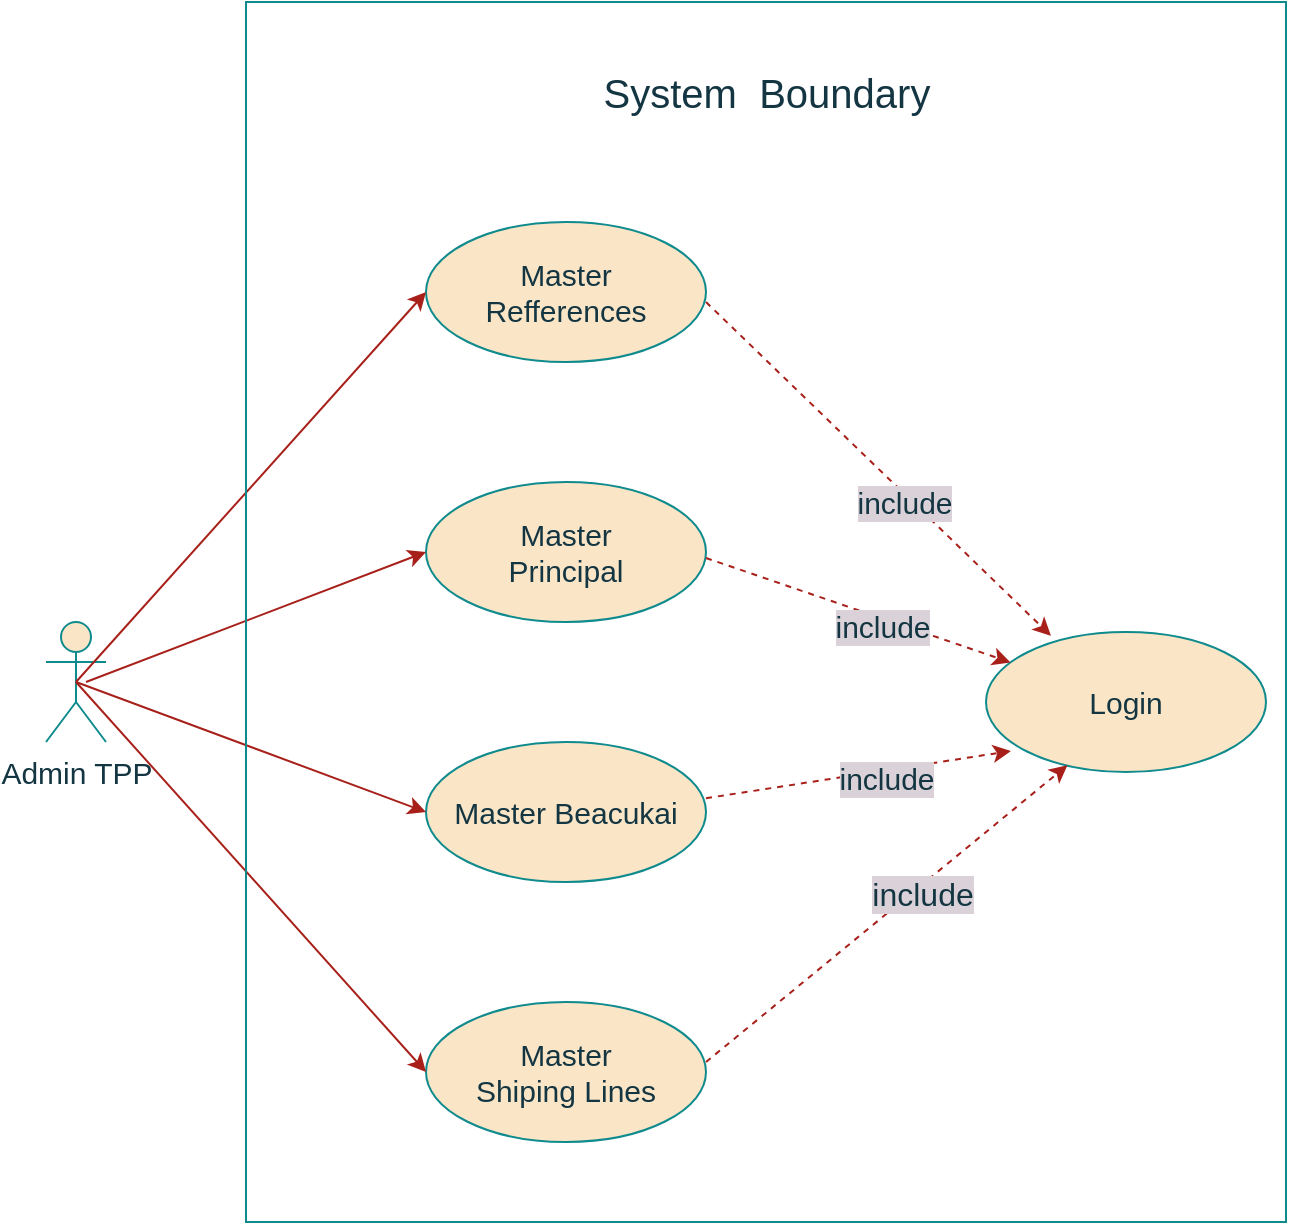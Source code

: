 <mxfile version="13.8.6" type="github" pages="2">
  <diagram id="iBCdUziiuXJ5Pv-wzdKt" name="USE CASE Admin TPP Master">
    <mxGraphModel dx="1483" dy="781" grid="1" gridSize="10" guides="1" tooltips="1" connect="1" arrows="1" fold="1" page="1" pageScale="1" pageWidth="850" pageHeight="1100" background="none" math="0" shadow="0">
      <root>
        <mxCell id="0" />
        <mxCell id="1" parent="0" />
        <mxCell id="4AU3qeAFscPOURH3v-Yv-2" value="&lt;font style=&quot;font-size: 15px&quot;&gt;Admin TPP&lt;/font&gt;" style="shape=umlActor;verticalLabelPosition=bottom;verticalAlign=top;html=1;fillColor=#FAE5C7;strokeColor=#0F8B8D;fontColor=#143642;" vertex="1" parent="1">
          <mxGeometry x="100" y="410" width="30" height="60" as="geometry" />
        </mxCell>
        <mxCell id="4AU3qeAFscPOURH3v-Yv-4" value="&lt;div style=&quot;font-size: 15px&quot;&gt;&lt;font style=&quot;font-size: 15px&quot;&gt;Master&lt;/font&gt;&lt;/div&gt;&lt;div style=&quot;font-size: 15px&quot;&gt;&lt;font style=&quot;font-size: 15px&quot;&gt;Shiping Lines&lt;br&gt;&lt;/font&gt;&lt;/div&gt;" style="ellipse;whiteSpace=wrap;html=1;fillColor=#FAE5C7;strokeColor=#0F8B8D;fontColor=#143642;" vertex="1" parent="1">
          <mxGeometry x="290" y="600" width="140" height="70" as="geometry" />
        </mxCell>
        <mxCell id="4AU3qeAFscPOURH3v-Yv-5" value="&lt;div&gt;&lt;font style=&quot;font-size: 15px&quot;&gt;Master &lt;br&gt;&lt;/font&gt;&lt;/div&gt;&lt;div&gt;&lt;font style=&quot;font-size: 15px&quot;&gt;Principal&lt;/font&gt;&lt;/div&gt;" style="ellipse;whiteSpace=wrap;html=1;fillColor=#FAE5C7;strokeColor=#0F8B8D;fontColor=#143642;" vertex="1" parent="1">
          <mxGeometry x="290" y="340" width="140" height="70" as="geometry" />
        </mxCell>
        <mxCell id="4AU3qeAFscPOURH3v-Yv-6" value="&lt;font style=&quot;font-size: 15px&quot;&gt;Login&lt;/font&gt;" style="ellipse;whiteSpace=wrap;html=1;fillColor=#FAE5C7;strokeColor=#0F8B8D;fontColor=#143642;" vertex="1" parent="1">
          <mxGeometry x="570" y="415" width="140" height="70" as="geometry" />
        </mxCell>
        <mxCell id="4AU3qeAFscPOURH3v-Yv-9" value="&lt;div style=&quot;font-size: 15px&quot;&gt;&lt;font style=&quot;font-size: 15px&quot;&gt;Master&lt;/font&gt;&lt;/div&gt;&lt;div style=&quot;font-size: 15px&quot;&gt;&lt;font style=&quot;font-size: 15px&quot;&gt;Refferences&lt;br&gt;&lt;/font&gt;&lt;/div&gt;" style="ellipse;whiteSpace=wrap;html=1;fillColor=#FAE5C7;strokeColor=#0F8B8D;fontColor=#143642;" vertex="1" parent="1">
          <mxGeometry x="290" y="210" width="140" height="70" as="geometry" />
        </mxCell>
        <mxCell id="4AU3qeAFscPOURH3v-Yv-10" value="&lt;font style=&quot;font-size: 15px&quot;&gt;Master Beacukai&lt;/font&gt;" style="ellipse;whiteSpace=wrap;html=1;fillColor=#FAE5C7;strokeColor=#0F8B8D;fontColor=#143642;" vertex="1" parent="1">
          <mxGeometry x="290" y="470" width="140" height="70" as="geometry" />
        </mxCell>
        <mxCell id="4AU3qeAFscPOURH3v-Yv-18" value="" style="endArrow=classic;html=1;entryX=0;entryY=0.5;entryDx=0;entryDy=0;strokeColor=#A8201A;fontColor=#143642;labelBackgroundColor=#DAD2D8;" edge="1" parent="1" target="4AU3qeAFscPOURH3v-Yv-5">
          <mxGeometry width="50" height="50" relative="1" as="geometry">
            <mxPoint x="120" y="440" as="sourcePoint" />
            <mxPoint x="230" y="370" as="targetPoint" />
          </mxGeometry>
        </mxCell>
        <mxCell id="4AU3qeAFscPOURH3v-Yv-19" value="" style="endArrow=classic;html=1;entryX=0;entryY=0.5;entryDx=0;entryDy=0;exitX=0.5;exitY=0.5;exitDx=0;exitDy=0;exitPerimeter=0;strokeColor=#A8201A;fontColor=#143642;labelBackgroundColor=#DAD2D8;" edge="1" parent="1" source="4AU3qeAFscPOURH3v-Yv-2" target="4AU3qeAFscPOURH3v-Yv-9">
          <mxGeometry width="50" height="50" relative="1" as="geometry">
            <mxPoint x="170" y="400.0" as="sourcePoint" />
            <mxPoint x="220" y="350.0" as="targetPoint" />
          </mxGeometry>
        </mxCell>
        <mxCell id="4AU3qeAFscPOURH3v-Yv-20" value="" style="endArrow=classic;html=1;entryX=0;entryY=0.5;entryDx=0;entryDy=0;exitX=0.5;exitY=0.5;exitDx=0;exitDy=0;exitPerimeter=0;strokeColor=#A8201A;fontColor=#143642;labelBackgroundColor=#DAD2D8;" edge="1" parent="1" source="4AU3qeAFscPOURH3v-Yv-2" target="4AU3qeAFscPOURH3v-Yv-10">
          <mxGeometry width="50" height="50" relative="1" as="geometry">
            <mxPoint x="180" y="450.0" as="sourcePoint" />
            <mxPoint x="230" y="400.0" as="targetPoint" />
          </mxGeometry>
        </mxCell>
        <mxCell id="4AU3qeAFscPOURH3v-Yv-21" value="" style="endArrow=classic;html=1;entryX=0;entryY=0.5;entryDx=0;entryDy=0;exitX=0.5;exitY=0.5;exitDx=0;exitDy=0;exitPerimeter=0;strokeColor=#A8201A;fontColor=#143642;labelBackgroundColor=#DAD2D8;" edge="1" parent="1" source="4AU3qeAFscPOURH3v-Yv-2" target="4AU3qeAFscPOURH3v-Yv-4">
          <mxGeometry width="50" height="50" relative="1" as="geometry">
            <mxPoint x="180" y="460.0" as="sourcePoint" />
            <mxPoint x="230" y="410.0" as="targetPoint" />
          </mxGeometry>
        </mxCell>
        <mxCell id="4AU3qeAFscPOURH3v-Yv-22" value="" style="endArrow=classic;html=1;rounded=1;dashed=1;entryX=0.232;entryY=0.027;entryDx=0;entryDy=0;entryPerimeter=0;strokeColor=#A8201A;fontColor=#143642;labelBackgroundColor=#DAD2D8;" edge="1" parent="1" target="4AU3qeAFscPOURH3v-Yv-6">
          <mxGeometry width="50" height="50" relative="1" as="geometry">
            <mxPoint x="430" y="250.0" as="sourcePoint" />
            <mxPoint x="480" y="200.0" as="targetPoint" />
          </mxGeometry>
        </mxCell>
        <mxCell id="4AU3qeAFscPOURH3v-Yv-39" value="&lt;font style=&quot;font-size: 15px&quot;&gt;include&lt;/font&gt;" style="edgeLabel;html=1;align=center;verticalAlign=middle;resizable=0;points=[];fontColor=#143642;labelBackgroundColor=#DAD2D8;" vertex="1" connectable="0" parent="4AU3qeAFscPOURH3v-Yv-22">
          <mxGeometry x="0.166" y="-3" relative="1" as="geometry">
            <mxPoint as="offset" />
          </mxGeometry>
        </mxCell>
        <mxCell id="4AU3qeAFscPOURH3v-Yv-40" value="" style="endArrow=classic;html=1;rounded=1;dashed=1;strokeColor=#A8201A;fontColor=#143642;labelBackgroundColor=#DAD2D8;" edge="1" parent="1" target="4AU3qeAFscPOURH3v-Yv-6">
          <mxGeometry width="50" height="50" relative="1" as="geometry">
            <mxPoint x="430" y="378.0" as="sourcePoint" />
            <mxPoint x="622.48" y="549.89" as="targetPoint" />
          </mxGeometry>
        </mxCell>
        <mxCell id="4AU3qeAFscPOURH3v-Yv-41" value="&lt;font style=&quot;font-size: 15px&quot;&gt;include&lt;/font&gt;" style="edgeLabel;html=1;align=center;verticalAlign=middle;resizable=0;points=[];fontColor=#143642;labelBackgroundColor=#DAD2D8;" vertex="1" connectable="0" parent="4AU3qeAFscPOURH3v-Yv-40">
          <mxGeometry x="0.166" y="-3" relative="1" as="geometry">
            <mxPoint as="offset" />
          </mxGeometry>
        </mxCell>
        <mxCell id="4AU3qeAFscPOURH3v-Yv-42" value="" style="endArrow=classic;html=1;rounded=1;dashed=1;entryX=0.089;entryY=0.85;entryDx=0;entryDy=0;entryPerimeter=0;strokeColor=#A8201A;fontColor=#143642;labelBackgroundColor=#DAD2D8;" edge="1" parent="1" target="4AU3qeAFscPOURH3v-Yv-6">
          <mxGeometry width="50" height="50" relative="1" as="geometry">
            <mxPoint x="430" y="498.11" as="sourcePoint" />
            <mxPoint x="622.48" y="670.0" as="targetPoint" />
          </mxGeometry>
        </mxCell>
        <mxCell id="4AU3qeAFscPOURH3v-Yv-43" value="&lt;font style=&quot;font-size: 15px&quot;&gt;include&lt;/font&gt;" style="edgeLabel;html=1;align=center;verticalAlign=middle;resizable=0;points=[];fontColor=#143642;labelBackgroundColor=#DAD2D8;" vertex="1" connectable="0" parent="4AU3qeAFscPOURH3v-Yv-42">
          <mxGeometry x="0.166" y="-3" relative="1" as="geometry">
            <mxPoint as="offset" />
          </mxGeometry>
        </mxCell>
        <mxCell id="4AU3qeAFscPOURH3v-Yv-44" value="" style="endArrow=classic;html=1;rounded=1;dashed=1;entryX=0.291;entryY=0.951;entryDx=0;entryDy=0;entryPerimeter=0;strokeColor=#A8201A;fontColor=#143642;labelBackgroundColor=#DAD2D8;" edge="1" parent="1" target="4AU3qeAFscPOURH3v-Yv-6">
          <mxGeometry width="50" height="50" relative="1" as="geometry">
            <mxPoint x="430" y="630.0" as="sourcePoint" />
            <mxPoint x="622.48" y="801.89" as="targetPoint" />
          </mxGeometry>
        </mxCell>
        <mxCell id="4AU3qeAFscPOURH3v-Yv-45" value="&lt;font style=&quot;font-size: 16px&quot;&gt;include&lt;/font&gt;" style="edgeLabel;html=1;align=center;verticalAlign=middle;resizable=0;points=[];fontColor=#143642;labelBackgroundColor=#DAD2D8;" vertex="1" connectable="0" parent="4AU3qeAFscPOURH3v-Yv-44">
          <mxGeometry x="0.166" y="-3" relative="1" as="geometry">
            <mxPoint as="offset" />
          </mxGeometry>
        </mxCell>
        <mxCell id="4AU3qeAFscPOURH3v-Yv-50" value="" style="rounded=0;whiteSpace=wrap;html=1;fillColor=none;strokeColor=#0F8B8D;fontColor=#143642;" vertex="1" parent="1">
          <mxGeometry x="200" y="100" width="520" height="610" as="geometry" />
        </mxCell>
        <mxCell id="4AU3qeAFscPOURH3v-Yv-51" value="&lt;font style=&quot;font-size: 20px&quot;&gt;System&amp;nbsp; Boundary&lt;/font&gt;" style="text;html=1;strokeColor=none;fillColor=none;align=center;verticalAlign=middle;whiteSpace=wrap;rounded=0;fontColor=#143642;" vertex="1" parent="1">
          <mxGeometry x="352.5" y="130" width="215" height="30" as="geometry" />
        </mxCell>
      </root>
    </mxGraphModel>
  </diagram>
  <diagram id="MDAXRPNatICAFPBx46t_" name="USE CASE Admin TPP Transaksi">
    <mxGraphModel dx="1221" dy="644" grid="1" gridSize="10" guides="1" tooltips="1" connect="1" arrows="1" fold="1" page="1" pageScale="1" pageWidth="850" pageHeight="1100" math="0" shadow="0">
      <root>
        <mxCell id="owQOWlWPSc7bJjTecpdj-0" />
        <mxCell id="owQOWlWPSc7bJjTecpdj-1" parent="owQOWlWPSc7bJjTecpdj-0" />
        <mxCell id="99arrEEwcmrxM-k5nect-0" value="&lt;font style=&quot;font-size: 15px&quot;&gt;Admin TPP&lt;/font&gt;" style="shape=umlActor;verticalLabelPosition=bottom;verticalAlign=top;html=1;fillColor=#FAE5C7;strokeColor=#0F8B8D;fontColor=#143642;" vertex="1" parent="owQOWlWPSc7bJjTecpdj-1">
          <mxGeometry x="100" y="410" width="30" height="60" as="geometry" />
        </mxCell>
        <mxCell id="99arrEEwcmrxM-k5nect-1" value="&lt;div style=&quot;font-size: 15px&quot;&gt;&lt;font style=&quot;font-size: 15px&quot;&gt;Transaksi&lt;/font&gt;&lt;/div&gt;&lt;div style=&quot;font-size: 15px&quot;&gt;&lt;font style=&quot;font-size: 15px&quot;&gt;Kontainer Pemindahan&lt;br&gt;&lt;/font&gt;&lt;/div&gt;" style="ellipse;whiteSpace=wrap;html=1;fillColor=#FAE5C7;strokeColor=#0F8B8D;fontColor=#143642;" vertex="1" parent="owQOWlWPSc7bJjTecpdj-1">
          <mxGeometry x="290" y="600" width="140" height="70" as="geometry" />
        </mxCell>
        <mxCell id="99arrEEwcmrxM-k5nect-2" value="&lt;div&gt;&lt;font style=&quot;font-size: 15px&quot;&gt;Transaksi&lt;/font&gt;&lt;/div&gt;&lt;div&gt;&lt;font style=&quot;font-size: 15px&quot;&gt;Nomor DO&lt;br&gt;&lt;/font&gt;&lt;/div&gt;" style="ellipse;whiteSpace=wrap;html=1;fillColor=#FAE5C7;strokeColor=#0F8B8D;fontColor=#143642;" vertex="1" parent="owQOWlWPSc7bJjTecpdj-1">
          <mxGeometry x="290" y="340" width="140" height="70" as="geometry" />
        </mxCell>
        <mxCell id="99arrEEwcmrxM-k5nect-3" value="&lt;font style=&quot;font-size: 15px&quot;&gt;Login&lt;/font&gt;" style="ellipse;whiteSpace=wrap;html=1;fillColor=#FAE5C7;strokeColor=#0F8B8D;fontColor=#143642;" vertex="1" parent="owQOWlWPSc7bJjTecpdj-1">
          <mxGeometry x="570" y="415" width="140" height="70" as="geometry" />
        </mxCell>
        <mxCell id="99arrEEwcmrxM-k5nect-4" value="&lt;div style=&quot;font-size: 15px&quot;&gt;&lt;font style=&quot;font-size: 15px&quot;&gt;Transaksi&lt;/font&gt;&lt;/div&gt;&lt;div style=&quot;font-size: 15px&quot;&gt;&lt;font style=&quot;font-size: 15px&quot;&gt;Kontainer Masuk&lt;br&gt;&lt;/font&gt;&lt;/div&gt;" style="ellipse;whiteSpace=wrap;html=1;fillColor=#FAE5C7;strokeColor=#0F8B8D;fontColor=#143642;" vertex="1" parent="owQOWlWPSc7bJjTecpdj-1">
          <mxGeometry x="290" y="210" width="140" height="70" as="geometry" />
        </mxCell>
        <mxCell id="99arrEEwcmrxM-k5nect-5" value="&lt;div&gt;&lt;font style=&quot;font-size: 15px&quot;&gt;Transaksi&lt;/font&gt;&lt;/div&gt;&lt;div&gt;&lt;font style=&quot;font-size: 15px&quot;&gt;Kontainer Keluar&lt;br&gt;&lt;/font&gt;&lt;/div&gt;" style="ellipse;whiteSpace=wrap;html=1;fillColor=#FAE5C7;strokeColor=#0F8B8D;fontColor=#143642;" vertex="1" parent="owQOWlWPSc7bJjTecpdj-1">
          <mxGeometry x="290" y="470" width="140" height="70" as="geometry" />
        </mxCell>
        <mxCell id="99arrEEwcmrxM-k5nect-6" value="" style="endArrow=classic;html=1;entryX=0;entryY=0.5;entryDx=0;entryDy=0;strokeColor=#A8201A;fontColor=#143642;labelBackgroundColor=#DAD2D8;" edge="1" parent="owQOWlWPSc7bJjTecpdj-1" target="99arrEEwcmrxM-k5nect-2">
          <mxGeometry width="50" height="50" relative="1" as="geometry">
            <mxPoint x="120" y="440" as="sourcePoint" />
            <mxPoint x="230" y="370" as="targetPoint" />
          </mxGeometry>
        </mxCell>
        <mxCell id="99arrEEwcmrxM-k5nect-7" value="" style="endArrow=classic;html=1;entryX=0;entryY=0.5;entryDx=0;entryDy=0;exitX=0.5;exitY=0.5;exitDx=0;exitDy=0;exitPerimeter=0;strokeColor=#A8201A;fontColor=#143642;labelBackgroundColor=#DAD2D8;" edge="1" parent="owQOWlWPSc7bJjTecpdj-1" source="99arrEEwcmrxM-k5nect-0" target="99arrEEwcmrxM-k5nect-4">
          <mxGeometry width="50" height="50" relative="1" as="geometry">
            <mxPoint x="170" y="400.0" as="sourcePoint" />
            <mxPoint x="220" y="350.0" as="targetPoint" />
          </mxGeometry>
        </mxCell>
        <mxCell id="99arrEEwcmrxM-k5nect-8" value="" style="endArrow=classic;html=1;entryX=0;entryY=0.5;entryDx=0;entryDy=0;exitX=0.5;exitY=0.5;exitDx=0;exitDy=0;exitPerimeter=0;strokeColor=#A8201A;fontColor=#143642;labelBackgroundColor=#DAD2D8;" edge="1" parent="owQOWlWPSc7bJjTecpdj-1" source="99arrEEwcmrxM-k5nect-0" target="99arrEEwcmrxM-k5nect-5">
          <mxGeometry width="50" height="50" relative="1" as="geometry">
            <mxPoint x="180" y="450.0" as="sourcePoint" />
            <mxPoint x="230" y="400.0" as="targetPoint" />
          </mxGeometry>
        </mxCell>
        <mxCell id="99arrEEwcmrxM-k5nect-9" value="" style="endArrow=classic;html=1;entryX=0;entryY=0.5;entryDx=0;entryDy=0;exitX=0.5;exitY=0.5;exitDx=0;exitDy=0;exitPerimeter=0;strokeColor=#A8201A;fontColor=#143642;labelBackgroundColor=#DAD2D8;" edge="1" parent="owQOWlWPSc7bJjTecpdj-1" source="99arrEEwcmrxM-k5nect-0" target="99arrEEwcmrxM-k5nect-1">
          <mxGeometry width="50" height="50" relative="1" as="geometry">
            <mxPoint x="180" y="460.0" as="sourcePoint" />
            <mxPoint x="230" y="410.0" as="targetPoint" />
          </mxGeometry>
        </mxCell>
        <mxCell id="99arrEEwcmrxM-k5nect-10" value="" style="endArrow=classic;html=1;rounded=1;dashed=1;entryX=0.232;entryY=0.027;entryDx=0;entryDy=0;entryPerimeter=0;strokeColor=#A8201A;fontColor=#143642;labelBackgroundColor=#DAD2D8;" edge="1" parent="owQOWlWPSc7bJjTecpdj-1" target="99arrEEwcmrxM-k5nect-3">
          <mxGeometry width="50" height="50" relative="1" as="geometry">
            <mxPoint x="430" y="250.0" as="sourcePoint" />
            <mxPoint x="480" y="200.0" as="targetPoint" />
          </mxGeometry>
        </mxCell>
        <mxCell id="99arrEEwcmrxM-k5nect-11" value="&lt;font style=&quot;font-size: 15px&quot;&gt;include&lt;/font&gt;" style="edgeLabel;html=1;align=center;verticalAlign=middle;resizable=0;points=[];fontColor=#143642;labelBackgroundColor=#DAD2D8;" vertex="1" connectable="0" parent="99arrEEwcmrxM-k5nect-10">
          <mxGeometry x="0.166" y="-3" relative="1" as="geometry">
            <mxPoint as="offset" />
          </mxGeometry>
        </mxCell>
        <mxCell id="99arrEEwcmrxM-k5nect-12" value="" style="endArrow=classic;html=1;rounded=1;dashed=1;strokeColor=#A8201A;fontColor=#143642;labelBackgroundColor=#DAD2D8;" edge="1" parent="owQOWlWPSc7bJjTecpdj-1" target="99arrEEwcmrxM-k5nect-3">
          <mxGeometry width="50" height="50" relative="1" as="geometry">
            <mxPoint x="430" y="378.0" as="sourcePoint" />
            <mxPoint x="622.48" y="549.89" as="targetPoint" />
          </mxGeometry>
        </mxCell>
        <mxCell id="99arrEEwcmrxM-k5nect-13" value="&lt;font style=&quot;font-size: 15px&quot;&gt;include&lt;/font&gt;" style="edgeLabel;html=1;align=center;verticalAlign=middle;resizable=0;points=[];fontColor=#143642;labelBackgroundColor=#DAD2D8;" vertex="1" connectable="0" parent="99arrEEwcmrxM-k5nect-12">
          <mxGeometry x="0.166" y="-3" relative="1" as="geometry">
            <mxPoint as="offset" />
          </mxGeometry>
        </mxCell>
        <mxCell id="99arrEEwcmrxM-k5nect-14" value="" style="endArrow=classic;html=1;rounded=1;dashed=1;entryX=0.089;entryY=0.85;entryDx=0;entryDy=0;entryPerimeter=0;strokeColor=#A8201A;fontColor=#143642;labelBackgroundColor=#DAD2D8;" edge="1" parent="owQOWlWPSc7bJjTecpdj-1" target="99arrEEwcmrxM-k5nect-3">
          <mxGeometry width="50" height="50" relative="1" as="geometry">
            <mxPoint x="430" y="498.11" as="sourcePoint" />
            <mxPoint x="622.48" y="670.0" as="targetPoint" />
          </mxGeometry>
        </mxCell>
        <mxCell id="99arrEEwcmrxM-k5nect-15" value="&lt;font style=&quot;font-size: 15px&quot;&gt;include&lt;/font&gt;" style="edgeLabel;html=1;align=center;verticalAlign=middle;resizable=0;points=[];fontColor=#143642;labelBackgroundColor=#DAD2D8;" vertex="1" connectable="0" parent="99arrEEwcmrxM-k5nect-14">
          <mxGeometry x="0.166" y="-3" relative="1" as="geometry">
            <mxPoint as="offset" />
          </mxGeometry>
        </mxCell>
        <mxCell id="99arrEEwcmrxM-k5nect-16" value="" style="endArrow=classic;html=1;rounded=1;dashed=1;entryX=0.291;entryY=0.951;entryDx=0;entryDy=0;entryPerimeter=0;strokeColor=#A8201A;fontColor=#143642;labelBackgroundColor=#DAD2D8;" edge="1" parent="owQOWlWPSc7bJjTecpdj-1" target="99arrEEwcmrxM-k5nect-3">
          <mxGeometry width="50" height="50" relative="1" as="geometry">
            <mxPoint x="430" y="630.0" as="sourcePoint" />
            <mxPoint x="622.48" y="801.89" as="targetPoint" />
          </mxGeometry>
        </mxCell>
        <mxCell id="99arrEEwcmrxM-k5nect-17" value="&lt;font style=&quot;font-size: 16px&quot;&gt;include&lt;/font&gt;" style="edgeLabel;html=1;align=center;verticalAlign=middle;resizable=0;points=[];fontColor=#143642;labelBackgroundColor=#DAD2D8;" vertex="1" connectable="0" parent="99arrEEwcmrxM-k5nect-16">
          <mxGeometry x="0.166" y="-3" relative="1" as="geometry">
            <mxPoint as="offset" />
          </mxGeometry>
        </mxCell>
        <mxCell id="99arrEEwcmrxM-k5nect-18" value="" style="rounded=0;whiteSpace=wrap;html=1;fillColor=none;strokeColor=#0F8B8D;fontColor=#143642;" vertex="1" parent="owQOWlWPSc7bJjTecpdj-1">
          <mxGeometry x="200" y="100" width="520" height="610" as="geometry" />
        </mxCell>
        <mxCell id="99arrEEwcmrxM-k5nect-19" value="&lt;font style=&quot;font-size: 20px&quot;&gt;System&amp;nbsp; Boundary&lt;/font&gt;" style="text;html=1;strokeColor=none;fillColor=none;align=center;verticalAlign=middle;whiteSpace=wrap;rounded=0;fontColor=#143642;" vertex="1" parent="owQOWlWPSc7bJjTecpdj-1">
          <mxGeometry x="352.5" y="130" width="215" height="30" as="geometry" />
        </mxCell>
      </root>
    </mxGraphModel>
  </diagram>
</mxfile>
